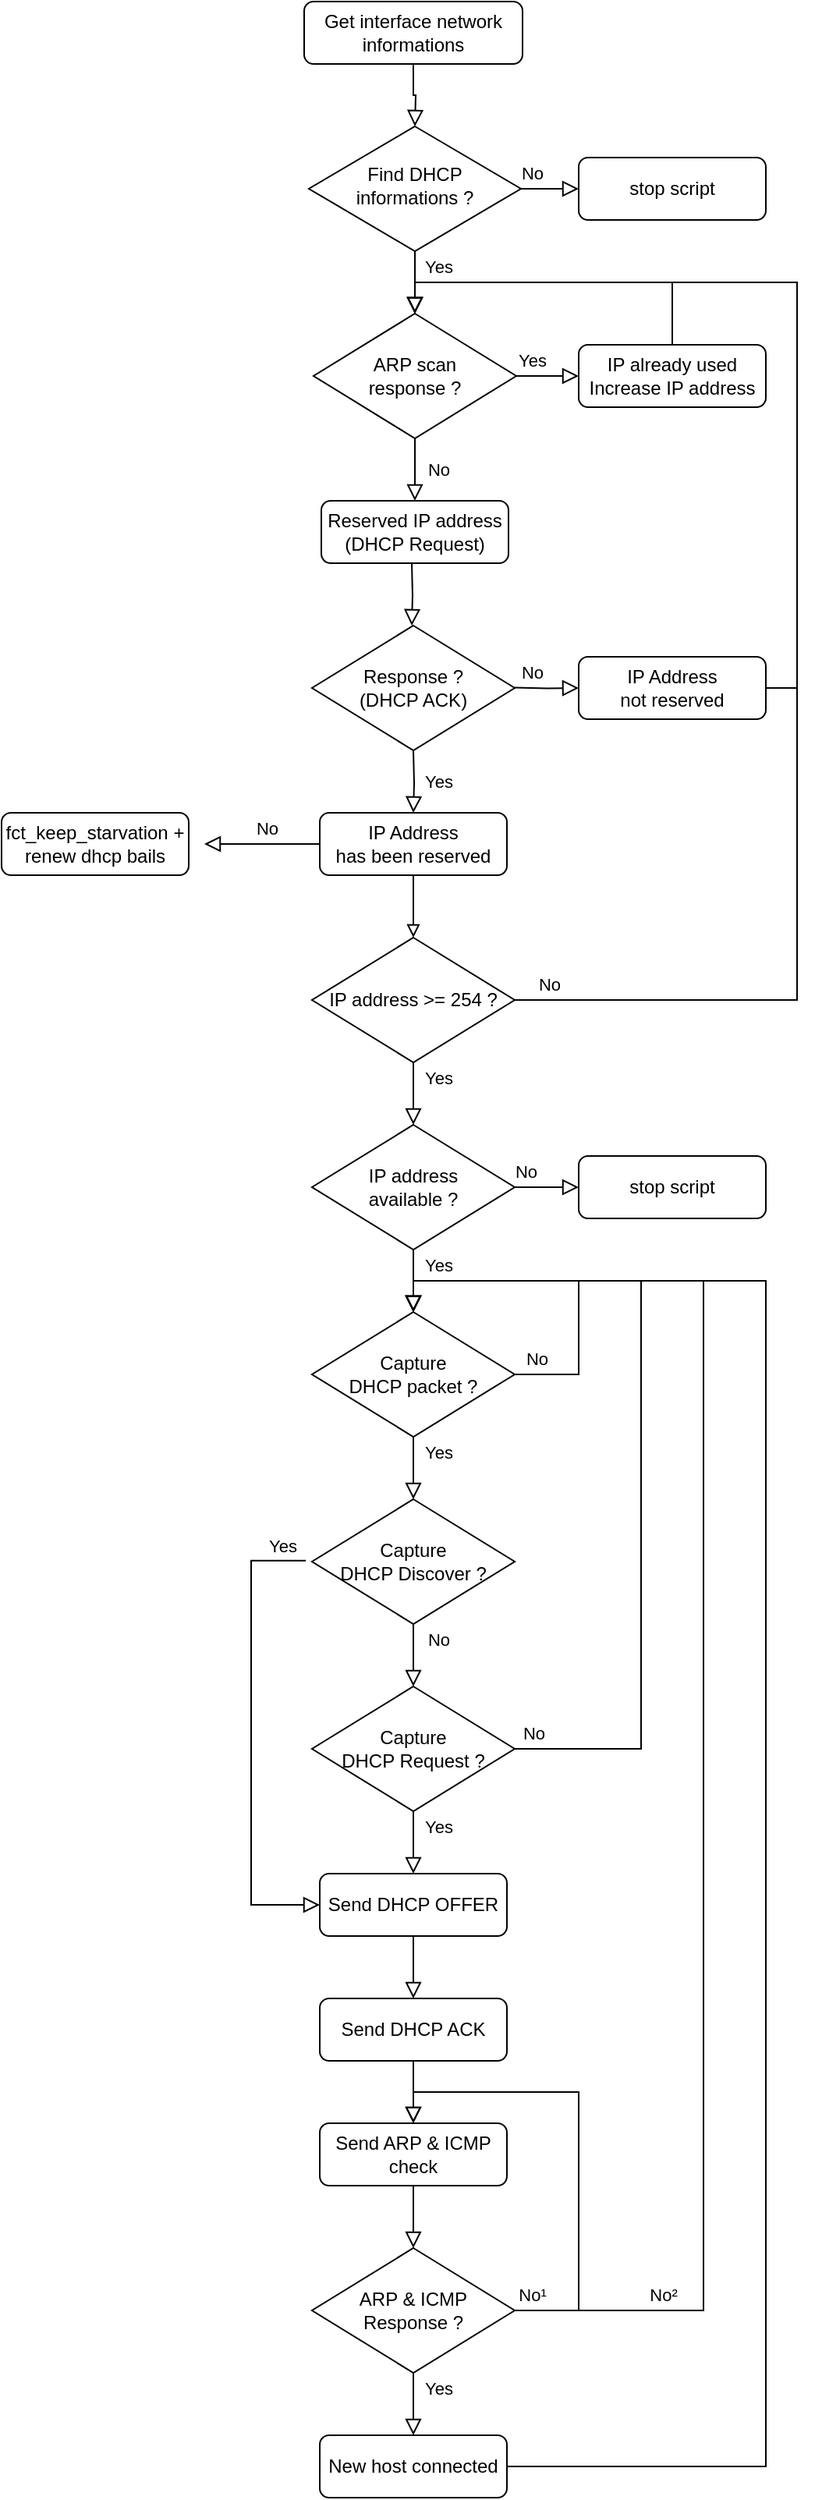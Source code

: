 <mxfile version="20.7.2" type="device"><diagram id="C5RBs43oDa-KdzZeNtuy" name="Page-1"><mxGraphModel dx="574" dy="306" grid="1" gridSize="10" guides="1" tooltips="1" connect="1" arrows="1" fold="1" page="1" pageScale="1" pageWidth="827" pageHeight="1169" math="0" shadow="0"><root><mxCell id="WIyWlLk6GJQsqaUBKTNV-0"/><mxCell id="WIyWlLk6GJQsqaUBKTNV-1" parent="WIyWlLk6GJQsqaUBKTNV-0"/><mxCell id="WIyWlLk6GJQsqaUBKTNV-2" value="" style="rounded=0;html=1;jettySize=auto;orthogonalLoop=1;fontSize=11;endArrow=block;endFill=0;endSize=8;strokeWidth=1;shadow=0;labelBackgroundColor=none;edgeStyle=orthogonalEdgeStyle;" parent="WIyWlLk6GJQsqaUBKTNV-1" source="WIyWlLk6GJQsqaUBKTNV-3" edge="1"><mxGeometry relative="1" as="geometry"><mxPoint x="415" y="120" as="targetPoint"/></mxGeometry></mxCell><mxCell id="WIyWlLk6GJQsqaUBKTNV-3" value="Get interface network informations" style="rounded=1;whiteSpace=wrap;html=1;fontSize=12;glass=0;strokeWidth=1;shadow=0;" parent="WIyWlLk6GJQsqaUBKTNV-1" vertex="1"><mxGeometry x="344" y="40" width="140" height="40" as="geometry"/></mxCell><mxCell id="WIyWlLk6GJQsqaUBKTNV-4" value="Yes" style="rounded=0;html=1;jettySize=auto;orthogonalLoop=1;fontSize=11;endArrow=block;endFill=0;endSize=8;strokeWidth=1;shadow=0;labelBackgroundColor=none;edgeStyle=orthogonalEdgeStyle;" parent="WIyWlLk6GJQsqaUBKTNV-1" source="WIyWlLk6GJQsqaUBKTNV-6" target="WIyWlLk6GJQsqaUBKTNV-10" edge="1"><mxGeometry x="-0.5" y="15" relative="1" as="geometry"><mxPoint as="offset"/></mxGeometry></mxCell><mxCell id="WIyWlLk6GJQsqaUBKTNV-5" value="No" style="edgeStyle=orthogonalEdgeStyle;rounded=0;html=1;jettySize=auto;orthogonalLoop=1;fontSize=11;endArrow=block;endFill=0;endSize=8;strokeWidth=1;shadow=0;labelBackgroundColor=none;" parent="WIyWlLk6GJQsqaUBKTNV-1" source="WIyWlLk6GJQsqaUBKTNV-6" target="WIyWlLk6GJQsqaUBKTNV-7" edge="1"><mxGeometry x="-0.673" y="10" relative="1" as="geometry"><mxPoint as="offset"/></mxGeometry></mxCell><mxCell id="WIyWlLk6GJQsqaUBKTNV-6" value="Find DHCP informations ?" style="rhombus;whiteSpace=wrap;html=1;shadow=0;fontFamily=Helvetica;fontSize=12;align=center;strokeWidth=1;spacing=6;spacingTop=-4;spacingLeft=0;" parent="WIyWlLk6GJQsqaUBKTNV-1" vertex="1"><mxGeometry x="347" y="120" width="136" height="80" as="geometry"/></mxCell><mxCell id="WIyWlLk6GJQsqaUBKTNV-7" value="stop script" style="rounded=1;whiteSpace=wrap;html=1;fontSize=12;glass=0;strokeWidth=1;shadow=0;" parent="WIyWlLk6GJQsqaUBKTNV-1" vertex="1"><mxGeometry x="520" y="140" width="120" height="40" as="geometry"/></mxCell><mxCell id="WIyWlLk6GJQsqaUBKTNV-8" value="Yes" style="rounded=0;html=1;jettySize=auto;orthogonalLoop=1;fontSize=11;endArrow=block;endFill=0;endSize=8;strokeWidth=1;shadow=0;labelBackgroundColor=none;edgeStyle=orthogonalEdgeStyle;spacing=-16;" parent="WIyWlLk6GJQsqaUBKTNV-1" source="WIyWlLk6GJQsqaUBKTNV-10" target="WIyWlLk6GJQsqaUBKTNV-11" edge="1"><mxGeometry x="-0.5" y="10" relative="1" as="geometry"><mxPoint as="offset"/></mxGeometry></mxCell><mxCell id="WIyWlLk6GJQsqaUBKTNV-9" value="No" style="edgeStyle=orthogonalEdgeStyle;rounded=0;html=1;jettySize=auto;orthogonalLoop=1;fontSize=11;endArrow=block;endFill=0;endSize=8;strokeWidth=1;shadow=0;labelBackgroundColor=none;spacing=-16;" parent="WIyWlLk6GJQsqaUBKTNV-1" source="WIyWlLk6GJQsqaUBKTNV-10" target="WIyWlLk6GJQsqaUBKTNV-12" edge="1"><mxGeometry y="15" relative="1" as="geometry"><mxPoint as="offset"/></mxGeometry></mxCell><mxCell id="WIyWlLk6GJQsqaUBKTNV-10" value="ARP scan &lt;br&gt;response ?" style="rhombus;whiteSpace=wrap;html=1;shadow=0;fontFamily=Helvetica;fontSize=12;align=center;strokeWidth=1;spacing=-20;spacingTop=0;" parent="WIyWlLk6GJQsqaUBKTNV-1" vertex="1"><mxGeometry x="350" y="240" width="130" height="80" as="geometry"/></mxCell><mxCell id="WIyWlLk6GJQsqaUBKTNV-11" value="IP already used&lt;br&gt;Increase IP address" style="rounded=1;whiteSpace=wrap;html=1;fontSize=12;glass=0;strokeWidth=1;shadow=0;spacing=-16;" parent="WIyWlLk6GJQsqaUBKTNV-1" vertex="1"><mxGeometry x="520" y="260" width="120" height="40" as="geometry"/></mxCell><mxCell id="WIyWlLk6GJQsqaUBKTNV-12" value="Reserved IP address&lt;br&gt; (DHCP Request)" style="rounded=1;whiteSpace=wrap;html=1;fontSize=12;glass=0;strokeWidth=1;shadow=0;spacing=-16;" parent="WIyWlLk6GJQsqaUBKTNV-1" vertex="1"><mxGeometry x="355" y="360" width="120" height="40" as="geometry"/></mxCell><mxCell id="Ht4tuzwuz2GuC2YNr01h-13" value="" style="edgeStyle=orthogonalEdgeStyle;rounded=0;orthogonalLoop=1;jettySize=auto;html=1;endArrow=block;endFill=0;exitX=0.5;exitY=1;exitDx=0;exitDy=0;" edge="1" parent="WIyWlLk6GJQsqaUBKTNV-1" source="Ht4tuzwuz2GuC2YNr01h-11" target="Ht4tuzwuz2GuC2YNr01h-12"><mxGeometry relative="1" as="geometry"/></mxCell><mxCell id="Ht4tuzwuz2GuC2YNr01h-5" value="Response ? &lt;br&gt;(DHCP ACK)" style="rhombus;whiteSpace=wrap;html=1;shadow=0;fontFamily=Helvetica;fontSize=12;align=center;strokeWidth=1;spacing=-20;spacingTop=0;" vertex="1" parent="WIyWlLk6GJQsqaUBKTNV-1"><mxGeometry x="349" y="440" width="130" height="80" as="geometry"/></mxCell><mxCell id="Ht4tuzwuz2GuC2YNr01h-6" value="" style="edgeStyle=orthogonalEdgeStyle;rounded=0;html=1;jettySize=auto;orthogonalLoop=1;fontSize=11;endArrow=block;endFill=0;endSize=8;strokeWidth=1;shadow=0;labelBackgroundColor=none;spacing=-16;" edge="1" parent="WIyWlLk6GJQsqaUBKTNV-1"><mxGeometry y="10" relative="1" as="geometry"><mxPoint as="offset"/><mxPoint x="413" y="400" as="sourcePoint"/><mxPoint x="413" y="440" as="targetPoint"/></mxGeometry></mxCell><mxCell id="Ht4tuzwuz2GuC2YNr01h-7" value="IP Address &lt;br&gt;not reserved" style="rounded=1;whiteSpace=wrap;html=1;fontSize=12;glass=0;strokeWidth=1;shadow=0;spacing=-16;" vertex="1" parent="WIyWlLk6GJQsqaUBKTNV-1"><mxGeometry x="520" y="460" width="120" height="40" as="geometry"/></mxCell><mxCell id="Ht4tuzwuz2GuC2YNr01h-8" value="No" style="rounded=0;html=1;jettySize=auto;orthogonalLoop=1;fontSize=11;endArrow=block;endFill=0;endSize=8;strokeWidth=1;shadow=0;labelBackgroundColor=none;edgeStyle=orthogonalEdgeStyle;spacing=-16;entryX=0;entryY=0.5;entryDx=0;entryDy=0;" edge="1" parent="WIyWlLk6GJQsqaUBKTNV-1" target="Ht4tuzwuz2GuC2YNr01h-7"><mxGeometry x="-0.467" y="10" relative="1" as="geometry"><mxPoint as="offset"/><mxPoint x="479" y="479.71" as="sourcePoint"/><mxPoint x="500" y="480" as="targetPoint"/></mxGeometry></mxCell><mxCell id="Ht4tuzwuz2GuC2YNr01h-10" value="Yes" style="edgeStyle=orthogonalEdgeStyle;rounded=0;html=1;jettySize=auto;orthogonalLoop=1;fontSize=11;endArrow=block;endFill=0;endSize=8;strokeWidth=1;shadow=0;labelBackgroundColor=none;spacing=-16;entryX=0.5;entryY=0;entryDx=0;entryDy=0;" edge="1" parent="WIyWlLk6GJQsqaUBKTNV-1" target="Ht4tuzwuz2GuC2YNr01h-11"><mxGeometry y="16" relative="1" as="geometry"><mxPoint as="offset"/><mxPoint x="414.0" y="520" as="sourcePoint"/><mxPoint x="414" y="580" as="targetPoint"/></mxGeometry></mxCell><mxCell id="Ht4tuzwuz2GuC2YNr01h-11" value="IP Address &lt;br&gt;has been reserved" style="rounded=1;whiteSpace=wrap;html=1;fontSize=12;glass=0;strokeWidth=1;shadow=0;spacing=-16;" vertex="1" parent="WIyWlLk6GJQsqaUBKTNV-1"><mxGeometry x="354" y="560" width="120" height="40" as="geometry"/></mxCell><mxCell id="Ht4tuzwuz2GuC2YNr01h-12" value="IP address &amp;gt;= 254 ?" style="rhombus;whiteSpace=wrap;html=1;shadow=0;fontFamily=Helvetica;fontSize=12;align=center;strokeWidth=1;spacing=-20;spacingTop=0;" vertex="1" parent="WIyWlLk6GJQsqaUBKTNV-1"><mxGeometry x="349" y="640" width="130" height="80" as="geometry"/></mxCell><mxCell id="Ht4tuzwuz2GuC2YNr01h-14" value="No" style="rounded=0;html=1;jettySize=auto;orthogonalLoop=1;fontSize=11;endArrow=block;endFill=0;endSize=8;strokeWidth=1;shadow=0;labelBackgroundColor=none;edgeStyle=orthogonalEdgeStyle;spacing=-16;exitX=1;exitY=0.5;exitDx=0;exitDy=0;entryX=0.5;entryY=0;entryDx=0;entryDy=0;" edge="1" parent="WIyWlLk6GJQsqaUBKTNV-1" source="Ht4tuzwuz2GuC2YNr01h-12" target="WIyWlLk6GJQsqaUBKTNV-10"><mxGeometry x="-0.952" y="10" relative="1" as="geometry"><mxPoint as="offset"/><mxPoint x="280" y="639.68" as="sourcePoint"/><mxPoint x="420" y="240" as="targetPoint"/><Array as="points"><mxPoint x="660" y="680"/><mxPoint x="660" y="220"/><mxPoint x="415" y="220"/></Array></mxGeometry></mxCell><mxCell id="Ht4tuzwuz2GuC2YNr01h-15" value="Yes" style="edgeStyle=orthogonalEdgeStyle;rounded=0;html=1;jettySize=auto;orthogonalLoop=1;fontSize=11;endArrow=block;endFill=0;endSize=8;strokeWidth=1;shadow=0;labelBackgroundColor=none;spacing=-16;exitX=0.5;exitY=1;exitDx=0;exitDy=0;entryX=0.5;entryY=0;entryDx=0;entryDy=0;" edge="1" parent="WIyWlLk6GJQsqaUBKTNV-1" source="Ht4tuzwuz2GuC2YNr01h-12" target="Ht4tuzwuz2GuC2YNr01h-19"><mxGeometry x="-0.5" y="16" relative="1" as="geometry"><mxPoint as="offset"/><mxPoint x="416.97" y="740" as="sourcePoint"/><mxPoint x="414" y="760" as="targetPoint"/><Array as="points"/></mxGeometry></mxCell><mxCell id="Ht4tuzwuz2GuC2YNr01h-16" value="No" style="rounded=0;html=1;jettySize=auto;orthogonalLoop=1;fontSize=11;endArrow=block;endFill=0;endSize=8;strokeWidth=1;shadow=0;labelBackgroundColor=none;edgeStyle=orthogonalEdgeStyle;spacing=-16;exitX=0;exitY=0.5;exitDx=0;exitDy=0;" edge="1" parent="WIyWlLk6GJQsqaUBKTNV-1" source="Ht4tuzwuz2GuC2YNr01h-11"><mxGeometry x="-0.081" y="-10" relative="1" as="geometry"><mxPoint as="offset"/><mxPoint x="240" y="549.74" as="sourcePoint"/><mxPoint x="280" y="580" as="targetPoint"/></mxGeometry></mxCell><mxCell id="Ht4tuzwuz2GuC2YNr01h-17" value="" style="rounded=0;html=1;jettySize=auto;orthogonalLoop=1;fontSize=11;endArrow=block;endFill=0;endSize=8;strokeWidth=1;shadow=0;labelBackgroundColor=none;edgeStyle=orthogonalEdgeStyle;spacing=-16;entryX=0.5;entryY=0;entryDx=0;entryDy=0;exitX=1;exitY=0.5;exitDx=0;exitDy=0;" edge="1" parent="WIyWlLk6GJQsqaUBKTNV-1" source="Ht4tuzwuz2GuC2YNr01h-7" target="WIyWlLk6GJQsqaUBKTNV-10"><mxGeometry x="-0.467" y="10" relative="1" as="geometry"><mxPoint as="offset"/><mxPoint x="660" y="479.74" as="sourcePoint"/><mxPoint x="701.0" y="480.03" as="targetPoint"/><Array as="points"><mxPoint x="660" y="480"/><mxPoint x="660" y="220"/><mxPoint x="415" y="220"/></Array></mxGeometry></mxCell><mxCell id="Ht4tuzwuz2GuC2YNr01h-19" value="IP address &lt;br&gt;available ?" style="rhombus;whiteSpace=wrap;html=1;shadow=0;fontFamily=Helvetica;fontSize=12;align=center;strokeWidth=1;spacing=-20;spacingTop=0;" vertex="1" parent="WIyWlLk6GJQsqaUBKTNV-1"><mxGeometry x="349" y="760" width="130" height="80" as="geometry"/></mxCell><mxCell id="Ht4tuzwuz2GuC2YNr01h-20" value="No" style="edgeStyle=orthogonalEdgeStyle;rounded=0;html=1;jettySize=auto;orthogonalLoop=1;fontSize=11;endArrow=block;endFill=0;endSize=8;strokeWidth=1;shadow=0;labelBackgroundColor=none;exitX=1;exitY=0.5;exitDx=0;exitDy=0;" edge="1" parent="WIyWlLk6GJQsqaUBKTNV-1" target="Ht4tuzwuz2GuC2YNr01h-21" source="Ht4tuzwuz2GuC2YNr01h-19"><mxGeometry x="-0.673" y="10" relative="1" as="geometry"><mxPoint as="offset"/><mxPoint x="510.001" y="800.034" as="sourcePoint"/></mxGeometry></mxCell><mxCell id="Ht4tuzwuz2GuC2YNr01h-21" value="stop script" style="rounded=1;whiteSpace=wrap;html=1;fontSize=12;glass=0;strokeWidth=1;shadow=0;" vertex="1" parent="WIyWlLk6GJQsqaUBKTNV-1"><mxGeometry x="520" y="780" width="120" height="40" as="geometry"/></mxCell><mxCell id="Ht4tuzwuz2GuC2YNr01h-22" value="Yes" style="edgeStyle=orthogonalEdgeStyle;rounded=0;html=1;jettySize=auto;orthogonalLoop=1;fontSize=11;endArrow=block;endFill=0;endSize=8;strokeWidth=1;shadow=0;labelBackgroundColor=none;spacing=-16;exitX=0.5;exitY=1;exitDx=0;exitDy=0;entryX=0.5;entryY=0;entryDx=0;entryDy=0;" edge="1" parent="WIyWlLk6GJQsqaUBKTNV-1" source="Ht4tuzwuz2GuC2YNr01h-19" target="Ht4tuzwuz2GuC2YNr01h-23"><mxGeometry x="-0.5" y="16" relative="1" as="geometry"><mxPoint as="offset"/><mxPoint x="413" y="860" as="sourcePoint"/><mxPoint x="413" y="930" as="targetPoint"/><Array as="points"/></mxGeometry></mxCell><mxCell id="Ht4tuzwuz2GuC2YNr01h-23" value="Capture&lt;br&gt;DHCP packet ?" style="rhombus;whiteSpace=wrap;html=1;shadow=0;fontFamily=Helvetica;fontSize=12;align=center;strokeWidth=1;spacing=-20;spacingTop=0;" vertex="1" parent="WIyWlLk6GJQsqaUBKTNV-1"><mxGeometry x="349" y="880" width="130" height="80" as="geometry"/></mxCell><mxCell id="Ht4tuzwuz2GuC2YNr01h-24" value="&lt;div&gt;fct_keep_starvation + renew dhcp bails&lt;/div&gt;" style="rounded=1;whiteSpace=wrap;html=1;fontSize=12;glass=0;strokeWidth=1;shadow=0;" vertex="1" parent="WIyWlLk6GJQsqaUBKTNV-1"><mxGeometry x="150" y="560" width="120" height="40" as="geometry"/></mxCell><mxCell id="Ht4tuzwuz2GuC2YNr01h-25" value="No" style="edgeStyle=orthogonalEdgeStyle;rounded=0;html=1;jettySize=auto;orthogonalLoop=1;fontSize=11;endArrow=block;endFill=0;endSize=8;strokeWidth=1;shadow=0;labelBackgroundColor=none;exitX=1;exitY=0.5;exitDx=0;exitDy=0;entryX=0.5;entryY=0;entryDx=0;entryDy=0;" edge="1" parent="WIyWlLk6GJQsqaUBKTNV-1" source="Ht4tuzwuz2GuC2YNr01h-23" target="Ht4tuzwuz2GuC2YNr01h-23"><mxGeometry x="-0.882" y="10" relative="1" as="geometry"><mxPoint as="offset"/><mxPoint x="500" y="919.8" as="sourcePoint"/><mxPoint x="541" y="919.8" as="targetPoint"/><Array as="points"><mxPoint x="520" y="920"/><mxPoint x="520" y="860"/><mxPoint x="414" y="860"/></Array></mxGeometry></mxCell><mxCell id="Ht4tuzwuz2GuC2YNr01h-26" value="Yes" style="edgeStyle=orthogonalEdgeStyle;rounded=0;html=1;jettySize=auto;orthogonalLoop=1;fontSize=11;endArrow=block;endFill=0;endSize=8;strokeWidth=1;shadow=0;labelBackgroundColor=none;spacing=-16;exitX=0.5;exitY=1;exitDx=0;exitDy=0;entryX=0.5;entryY=0;entryDx=0;entryDy=0;" edge="1" parent="WIyWlLk6GJQsqaUBKTNV-1" source="Ht4tuzwuz2GuC2YNr01h-23" target="Ht4tuzwuz2GuC2YNr01h-27"><mxGeometry x="-0.5" y="16" relative="1" as="geometry"><mxPoint as="offset"/><mxPoint x="414.76" y="980" as="sourcePoint"/><mxPoint x="414.76" y="1020" as="targetPoint"/><Array as="points"/></mxGeometry></mxCell><mxCell id="Ht4tuzwuz2GuC2YNr01h-27" value="Capture&lt;br&gt;DHCP Discover ?" style="rhombus;whiteSpace=wrap;html=1;shadow=0;fontFamily=Helvetica;fontSize=12;align=center;strokeWidth=1;spacing=-20;spacingTop=0;" vertex="1" parent="WIyWlLk6GJQsqaUBKTNV-1"><mxGeometry x="349" y="1000" width="130" height="80" as="geometry"/></mxCell><mxCell id="Ht4tuzwuz2GuC2YNr01h-31" value="Yes" style="edgeStyle=orthogonalEdgeStyle;rounded=0;html=1;jettySize=auto;orthogonalLoop=1;fontSize=11;endArrow=block;endFill=0;endSize=8;strokeWidth=1;shadow=0;labelBackgroundColor=none;spacing=-16;exitX=-0.03;exitY=0.492;exitDx=0;exitDy=0;entryX=0;entryY=0.5;entryDx=0;entryDy=0;exitPerimeter=0;" edge="1" parent="WIyWlLk6GJQsqaUBKTNV-1" source="Ht4tuzwuz2GuC2YNr01h-27" target="Ht4tuzwuz2GuC2YNr01h-36"><mxGeometry x="-0.899" y="-9" relative="1" as="geometry"><mxPoint as="offset"/><mxPoint x="310" y="1040" as="sourcePoint"/><mxPoint x="310" y="1080" as="targetPoint"/><Array as="points"><mxPoint x="310" y="1039"/><mxPoint x="310" y="1260"/></Array></mxGeometry></mxCell><mxCell id="Ht4tuzwuz2GuC2YNr01h-32" value="No" style="edgeStyle=orthogonalEdgeStyle;rounded=0;html=1;jettySize=auto;orthogonalLoop=1;fontSize=11;endArrow=block;endFill=0;endSize=8;strokeWidth=1;shadow=0;labelBackgroundColor=none;spacing=-16;exitX=0.5;exitY=1;exitDx=0;exitDy=0;entryX=0.5;entryY=0;entryDx=0;entryDy=0;" edge="1" parent="WIyWlLk6GJQsqaUBKTNV-1" source="Ht4tuzwuz2GuC2YNr01h-27" target="Ht4tuzwuz2GuC2YNr01h-33"><mxGeometry x="-0.5" y="16" relative="1" as="geometry"><mxPoint as="offset"/><mxPoint x="414.76" y="1090" as="sourcePoint"/><mxPoint x="414.76" y="1130" as="targetPoint"/><Array as="points"/></mxGeometry></mxCell><mxCell id="Ht4tuzwuz2GuC2YNr01h-33" value="Capture&lt;br&gt;DHCP Request ?" style="rhombus;whiteSpace=wrap;html=1;shadow=0;fontFamily=Helvetica;fontSize=12;align=center;strokeWidth=1;spacing=-20;spacingTop=0;" vertex="1" parent="WIyWlLk6GJQsqaUBKTNV-1"><mxGeometry x="349" y="1120" width="130" height="80" as="geometry"/></mxCell><mxCell id="Ht4tuzwuz2GuC2YNr01h-34" value="No" style="edgeStyle=orthogonalEdgeStyle;rounded=0;html=1;jettySize=auto;orthogonalLoop=1;fontSize=11;endArrow=block;endFill=0;endSize=8;strokeWidth=1;shadow=0;labelBackgroundColor=none;spacing=-16;exitX=1;exitY=0.5;exitDx=0;exitDy=0;entryX=0.5;entryY=0;entryDx=0;entryDy=0;" edge="1" parent="WIyWlLk6GJQsqaUBKTNV-1" source="Ht4tuzwuz2GuC2YNr01h-33" target="Ht4tuzwuz2GuC2YNr01h-23"><mxGeometry x="-0.957" y="10" relative="1" as="geometry"><mxPoint as="offset"/><mxPoint x="530" y="1150" as="sourcePoint"/><mxPoint x="570" y="796.667" as="targetPoint"/><Array as="points"><mxPoint x="560" y="1160"/><mxPoint x="560" y="860"/><mxPoint x="414" y="860"/></Array></mxGeometry></mxCell><mxCell id="Ht4tuzwuz2GuC2YNr01h-36" value="Send DHCP OFFER" style="rounded=1;whiteSpace=wrap;html=1;fontSize=12;glass=0;strokeWidth=1;shadow=0;" vertex="1" parent="WIyWlLk6GJQsqaUBKTNV-1"><mxGeometry x="354" y="1240" width="120" height="40" as="geometry"/></mxCell><mxCell id="Ht4tuzwuz2GuC2YNr01h-37" value="Yes" style="edgeStyle=orthogonalEdgeStyle;rounded=0;html=1;jettySize=auto;orthogonalLoop=1;fontSize=11;endArrow=block;endFill=0;endSize=8;strokeWidth=1;shadow=0;labelBackgroundColor=none;spacing=-16;exitX=0.5;exitY=1;exitDx=0;exitDy=0;entryX=0.5;entryY=0;entryDx=0;entryDy=0;" edge="1" parent="WIyWlLk6GJQsqaUBKTNV-1" source="Ht4tuzwuz2GuC2YNr01h-33" target="Ht4tuzwuz2GuC2YNr01h-36"><mxGeometry x="-0.5" y="16" relative="1" as="geometry"><mxPoint as="offset"/><mxPoint x="414.76" y="1230" as="sourcePoint"/><mxPoint x="414.76" y="1270" as="targetPoint"/><Array as="points"/></mxGeometry></mxCell><mxCell id="Ht4tuzwuz2GuC2YNr01h-38" value="Send DHCP ACK" style="rounded=1;whiteSpace=wrap;html=1;fontSize=12;glass=0;strokeWidth=1;shadow=0;" vertex="1" parent="WIyWlLk6GJQsqaUBKTNV-1"><mxGeometry x="354" y="1320" width="120" height="40" as="geometry"/></mxCell><mxCell id="Ht4tuzwuz2GuC2YNr01h-39" value="" style="edgeStyle=orthogonalEdgeStyle;rounded=0;html=1;jettySize=auto;orthogonalLoop=1;fontSize=11;endArrow=block;endFill=0;endSize=8;strokeWidth=1;shadow=0;labelBackgroundColor=none;spacing=-16;exitX=0.5;exitY=1;exitDx=0;exitDy=0;entryX=0.5;entryY=0;entryDx=0;entryDy=0;" edge="1" parent="WIyWlLk6GJQsqaUBKTNV-1" target="Ht4tuzwuz2GuC2YNr01h-38" source="Ht4tuzwuz2GuC2YNr01h-36"><mxGeometry x="-0.5" y="16" relative="1" as="geometry"><mxPoint as="offset"/><mxPoint x="414" y="1310" as="sourcePoint"/><mxPoint x="414.76" y="1380" as="targetPoint"/><Array as="points"/></mxGeometry></mxCell><mxCell id="Ht4tuzwuz2GuC2YNr01h-40" value="ARP &amp;amp; ICMP&lt;br&gt;Response ?" style="rhombus;whiteSpace=wrap;html=1;shadow=0;fontFamily=Helvetica;fontSize=12;align=center;strokeWidth=1;spacing=-20;spacingTop=0;" vertex="1" parent="WIyWlLk6GJQsqaUBKTNV-1"><mxGeometry x="349" y="1480" width="130" height="80" as="geometry"/></mxCell><mxCell id="Ht4tuzwuz2GuC2YNr01h-41" value="" style="edgeStyle=orthogonalEdgeStyle;rounded=0;html=1;jettySize=auto;orthogonalLoop=1;fontSize=11;endArrow=block;endFill=0;endSize=8;strokeWidth=1;shadow=0;labelBackgroundColor=none;spacing=-16;exitX=0.5;exitY=1;exitDx=0;exitDy=0;entryX=0.5;entryY=0;entryDx=0;entryDy=0;" edge="1" parent="WIyWlLk6GJQsqaUBKTNV-1" source="Ht4tuzwuz2GuC2YNr01h-38" target="Ht4tuzwuz2GuC2YNr01h-43"><mxGeometry x="-0.5" y="16" relative="1" as="geometry"><mxPoint as="offset"/><mxPoint x="413" y="1370" as="sourcePoint"/><mxPoint x="414" y="1410" as="targetPoint"/><Array as="points"/></mxGeometry></mxCell><mxCell id="Ht4tuzwuz2GuC2YNr01h-43" value="&lt;div&gt;Send ARP &amp;amp; ICMP&lt;/div&gt;&lt;div&gt;check&lt;/div&gt;" style="rounded=1;whiteSpace=wrap;html=1;fontSize=12;glass=0;strokeWidth=1;shadow=0;" vertex="1" parent="WIyWlLk6GJQsqaUBKTNV-1"><mxGeometry x="354" y="1400" width="120" height="40" as="geometry"/></mxCell><mxCell id="Ht4tuzwuz2GuC2YNr01h-44" value="" style="edgeStyle=orthogonalEdgeStyle;rounded=0;html=1;jettySize=auto;orthogonalLoop=1;fontSize=11;endArrow=block;endFill=0;endSize=8;strokeWidth=1;shadow=0;labelBackgroundColor=none;spacing=-16;exitX=0.5;exitY=1;exitDx=0;exitDy=0;entryX=0.5;entryY=0;entryDx=0;entryDy=0;" edge="1" parent="WIyWlLk6GJQsqaUBKTNV-1" source="Ht4tuzwuz2GuC2YNr01h-43" target="Ht4tuzwuz2GuC2YNr01h-40"><mxGeometry x="-0.5" y="16" relative="1" as="geometry"><mxPoint as="offset"/><mxPoint x="413" y="1440" as="sourcePoint"/><mxPoint x="414" y="1470" as="targetPoint"/><Array as="points"/></mxGeometry></mxCell><mxCell id="Ht4tuzwuz2GuC2YNr01h-46" value="No²" style="edgeStyle=orthogonalEdgeStyle;rounded=0;html=1;jettySize=auto;orthogonalLoop=1;fontSize=11;endArrow=block;endFill=0;endSize=8;strokeWidth=1;shadow=0;labelBackgroundColor=none;spacing=-16;exitX=1;exitY=0.5;exitDx=0;exitDy=0;entryX=0.5;entryY=0;entryDx=0;entryDy=0;" edge="1" parent="WIyWlLk6GJQsqaUBKTNV-1" source="Ht4tuzwuz2GuC2YNr01h-40" target="Ht4tuzwuz2GuC2YNr01h-23"><mxGeometry x="-0.808" y="10" relative="1" as="geometry"><mxPoint as="offset"/><mxPoint x="550" y="1450" as="sourcePoint"/><mxPoint x="600" y="900" as="targetPoint"/><Array as="points"><mxPoint x="600" y="1520"/><mxPoint x="600" y="860"/><mxPoint x="414" y="860"/></Array></mxGeometry></mxCell><mxCell id="Ht4tuzwuz2GuC2YNr01h-47" value="No¹" style="edgeStyle=orthogonalEdgeStyle;rounded=0;html=1;jettySize=auto;orthogonalLoop=1;fontSize=11;endArrow=block;endFill=0;endSize=8;strokeWidth=1;shadow=0;labelBackgroundColor=none;spacing=-16;exitX=1;exitY=0.5;exitDx=0;exitDy=0;entryX=0.5;entryY=0;entryDx=0;entryDy=0;" edge="1" parent="WIyWlLk6GJQsqaUBKTNV-1" source="Ht4tuzwuz2GuC2YNr01h-40" target="Ht4tuzwuz2GuC2YNr01h-43"><mxGeometry x="-0.928" y="10" relative="1" as="geometry"><mxPoint as="offset"/><mxPoint x="490.03" y="1420" as="sourcePoint"/><mxPoint x="510" y="1370" as="targetPoint"/><Array as="points"><mxPoint x="520" y="1520"/><mxPoint x="520" y="1380"/><mxPoint x="414" y="1380"/></Array></mxGeometry></mxCell><mxCell id="Ht4tuzwuz2GuC2YNr01h-48" value="" style="rounded=0;html=1;jettySize=auto;orthogonalLoop=1;fontSize=11;endArrow=block;endFill=0;endSize=8;strokeWidth=1;shadow=0;labelBackgroundColor=none;edgeStyle=orthogonalEdgeStyle;spacing=-16;exitX=0.5;exitY=0;exitDx=0;exitDy=0;entryX=0.5;entryY=0;entryDx=0;entryDy=0;" edge="1" parent="WIyWlLk6GJQsqaUBKTNV-1" source="WIyWlLk6GJQsqaUBKTNV-11" target="WIyWlLk6GJQsqaUBKTNV-10"><mxGeometry x="-0.467" y="20" relative="1" as="geometry"><mxPoint as="offset"/><mxPoint x="490" y="290" as="sourcePoint"/><mxPoint x="530" y="290" as="targetPoint"/><Array as="points"><mxPoint x="580" y="220"/><mxPoint x="415" y="220"/></Array></mxGeometry></mxCell><mxCell id="Ht4tuzwuz2GuC2YNr01h-49" value="New host connected" style="rounded=1;whiteSpace=wrap;html=1;fontSize=12;glass=0;strokeWidth=1;shadow=0;" vertex="1" parent="WIyWlLk6GJQsqaUBKTNV-1"><mxGeometry x="354" y="1600" width="120" height="40" as="geometry"/></mxCell><mxCell id="Ht4tuzwuz2GuC2YNr01h-50" value="Yes" style="edgeStyle=orthogonalEdgeStyle;rounded=0;html=1;jettySize=auto;orthogonalLoop=1;fontSize=11;endArrow=block;endFill=0;endSize=8;strokeWidth=1;shadow=0;labelBackgroundColor=none;spacing=-16;exitX=0.5;exitY=1;exitDx=0;exitDy=0;entryX=0.5;entryY=0;entryDx=0;entryDy=0;" edge="1" parent="WIyWlLk6GJQsqaUBKTNV-1" source="Ht4tuzwuz2GuC2YNr01h-40" target="Ht4tuzwuz2GuC2YNr01h-49"><mxGeometry x="-0.5" y="16" relative="1" as="geometry"><mxPoint as="offset"/><mxPoint x="484.0" y="1610" as="sourcePoint"/><mxPoint x="484.0" y="1650" as="targetPoint"/><Array as="points"><mxPoint x="414" y="1590"/><mxPoint x="414" y="1590"/></Array></mxGeometry></mxCell><mxCell id="Ht4tuzwuz2GuC2YNr01h-51" value="" style="edgeStyle=orthogonalEdgeStyle;rounded=0;html=1;jettySize=auto;orthogonalLoop=1;fontSize=11;endArrow=block;endFill=0;endSize=8;strokeWidth=1;shadow=0;labelBackgroundColor=none;spacing=-16;exitX=1;exitY=0.5;exitDx=0;exitDy=0;entryX=0.5;entryY=0;entryDx=0;entryDy=0;" edge="1" parent="WIyWlLk6GJQsqaUBKTNV-1" source="Ht4tuzwuz2GuC2YNr01h-49" target="Ht4tuzwuz2GuC2YNr01h-23"><mxGeometry x="-0.973" y="10" relative="1" as="geometry"><mxPoint as="offset"/><mxPoint x="489.0" y="1530" as="sourcePoint"/><mxPoint x="420" y="900" as="targetPoint"/><Array as="points"><mxPoint x="640" y="1620"/><mxPoint x="640" y="860"/><mxPoint x="414" y="860"/></Array></mxGeometry></mxCell></root></mxGraphModel></diagram></mxfile>